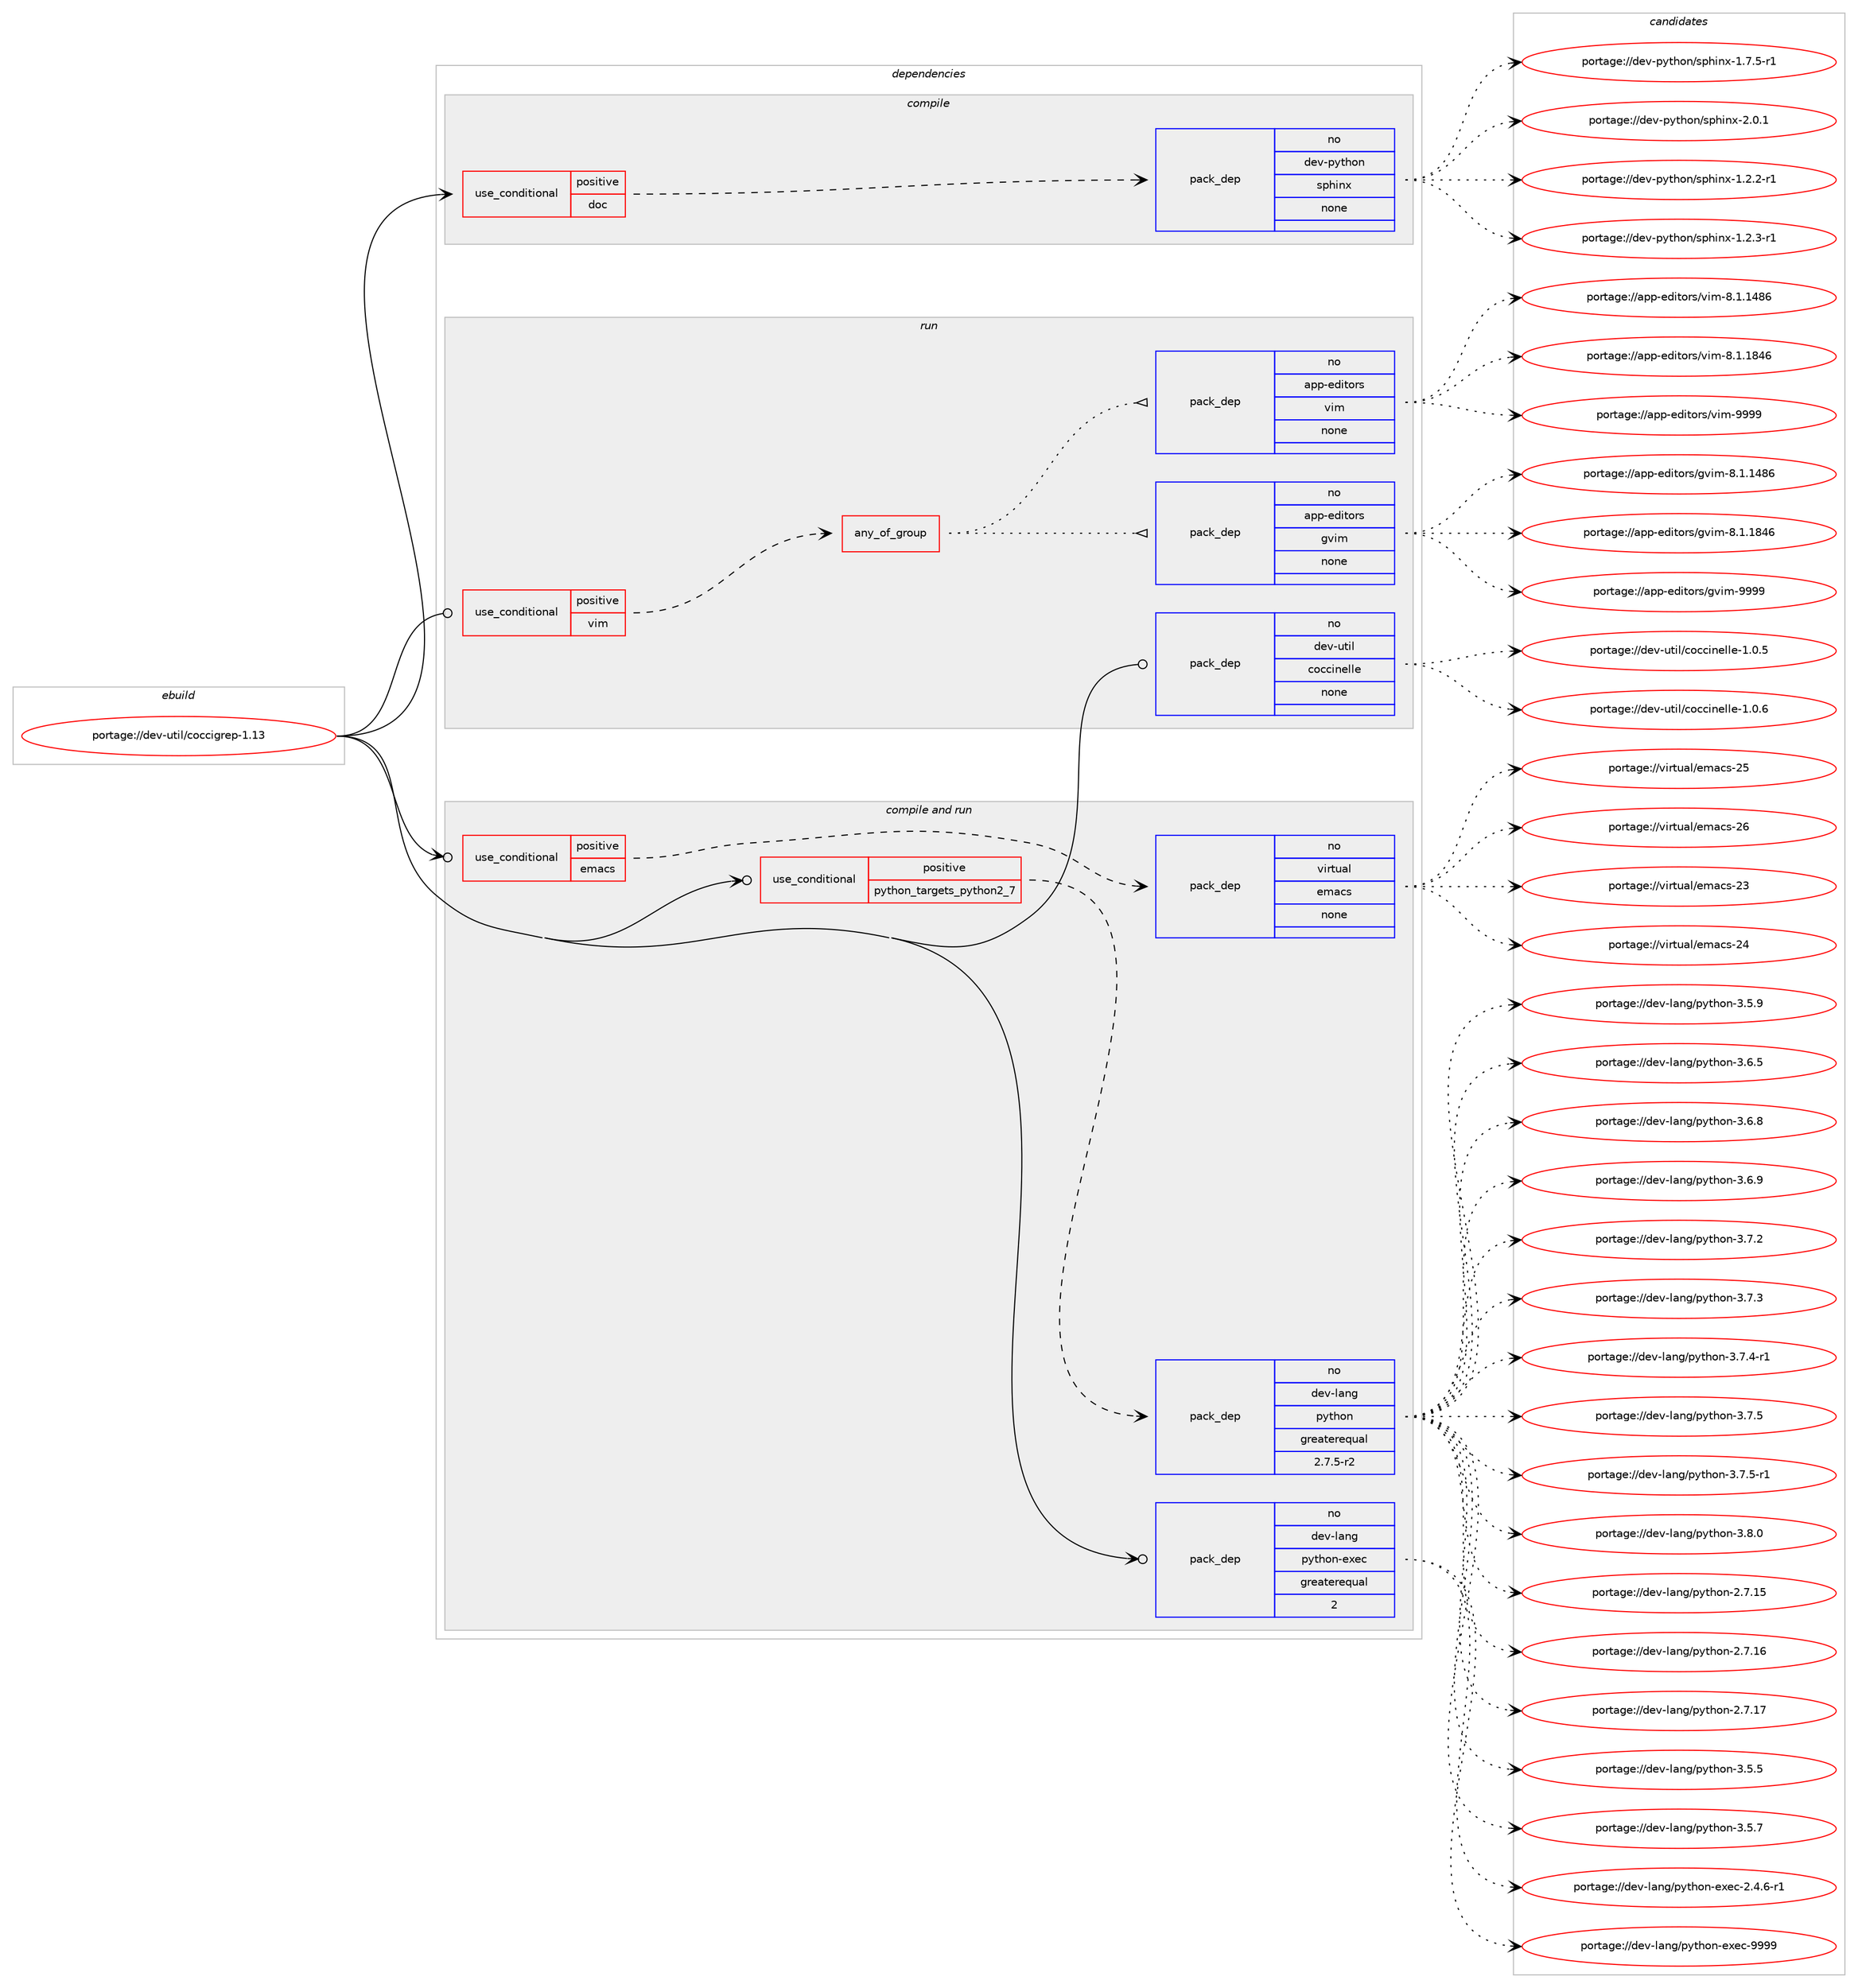 digraph prolog {

# *************
# Graph options
# *************

newrank=true;
concentrate=true;
compound=true;
graph [rankdir=LR,fontname=Helvetica,fontsize=10,ranksep=1.5];#, ranksep=2.5, nodesep=0.2];
edge  [arrowhead=vee];
node  [fontname=Helvetica,fontsize=10];

# **********
# The ebuild
# **********

subgraph cluster_leftcol {
color=gray;
rank=same;
label=<<i>ebuild</i>>;
id [label="portage://dev-util/coccigrep-1.13", color=red, width=4, href="../dev-util/coccigrep-1.13.svg"];
}

# ****************
# The dependencies
# ****************

subgraph cluster_midcol {
color=gray;
label=<<i>dependencies</i>>;
subgraph cluster_compile {
fillcolor="#eeeeee";
style=filled;
label=<<i>compile</i>>;
subgraph cond70630 {
dependency260251 [label=<<TABLE BORDER="0" CELLBORDER="1" CELLSPACING="0" CELLPADDING="4"><TR><TD ROWSPAN="3" CELLPADDING="10">use_conditional</TD></TR><TR><TD>positive</TD></TR><TR><TD>doc</TD></TR></TABLE>>, shape=none, color=red];
subgraph pack185994 {
dependency260252 [label=<<TABLE BORDER="0" CELLBORDER="1" CELLSPACING="0" CELLPADDING="4" WIDTH="220"><TR><TD ROWSPAN="6" CELLPADDING="30">pack_dep</TD></TR><TR><TD WIDTH="110">no</TD></TR><TR><TD>dev-python</TD></TR><TR><TD>sphinx</TD></TR><TR><TD>none</TD></TR><TR><TD></TD></TR></TABLE>>, shape=none, color=blue];
}
dependency260251:e -> dependency260252:w [weight=20,style="dashed",arrowhead="vee"];
}
id:e -> dependency260251:w [weight=20,style="solid",arrowhead="vee"];
}
subgraph cluster_compileandrun {
fillcolor="#eeeeee";
style=filled;
label=<<i>compile and run</i>>;
subgraph cond70631 {
dependency260253 [label=<<TABLE BORDER="0" CELLBORDER="1" CELLSPACING="0" CELLPADDING="4"><TR><TD ROWSPAN="3" CELLPADDING="10">use_conditional</TD></TR><TR><TD>positive</TD></TR><TR><TD>emacs</TD></TR></TABLE>>, shape=none, color=red];
subgraph pack185995 {
dependency260254 [label=<<TABLE BORDER="0" CELLBORDER="1" CELLSPACING="0" CELLPADDING="4" WIDTH="220"><TR><TD ROWSPAN="6" CELLPADDING="30">pack_dep</TD></TR><TR><TD WIDTH="110">no</TD></TR><TR><TD>virtual</TD></TR><TR><TD>emacs</TD></TR><TR><TD>none</TD></TR><TR><TD></TD></TR></TABLE>>, shape=none, color=blue];
}
dependency260253:e -> dependency260254:w [weight=20,style="dashed",arrowhead="vee"];
}
id:e -> dependency260253:w [weight=20,style="solid",arrowhead="odotvee"];
subgraph cond70632 {
dependency260255 [label=<<TABLE BORDER="0" CELLBORDER="1" CELLSPACING="0" CELLPADDING="4"><TR><TD ROWSPAN="3" CELLPADDING="10">use_conditional</TD></TR><TR><TD>positive</TD></TR><TR><TD>python_targets_python2_7</TD></TR></TABLE>>, shape=none, color=red];
subgraph pack185996 {
dependency260256 [label=<<TABLE BORDER="0" CELLBORDER="1" CELLSPACING="0" CELLPADDING="4" WIDTH="220"><TR><TD ROWSPAN="6" CELLPADDING="30">pack_dep</TD></TR><TR><TD WIDTH="110">no</TD></TR><TR><TD>dev-lang</TD></TR><TR><TD>python</TD></TR><TR><TD>greaterequal</TD></TR><TR><TD>2.7.5-r2</TD></TR></TABLE>>, shape=none, color=blue];
}
dependency260255:e -> dependency260256:w [weight=20,style="dashed",arrowhead="vee"];
}
id:e -> dependency260255:w [weight=20,style="solid",arrowhead="odotvee"];
subgraph pack185997 {
dependency260257 [label=<<TABLE BORDER="0" CELLBORDER="1" CELLSPACING="0" CELLPADDING="4" WIDTH="220"><TR><TD ROWSPAN="6" CELLPADDING="30">pack_dep</TD></TR><TR><TD WIDTH="110">no</TD></TR><TR><TD>dev-lang</TD></TR><TR><TD>python-exec</TD></TR><TR><TD>greaterequal</TD></TR><TR><TD>2</TD></TR></TABLE>>, shape=none, color=blue];
}
id:e -> dependency260257:w [weight=20,style="solid",arrowhead="odotvee"];
}
subgraph cluster_run {
fillcolor="#eeeeee";
style=filled;
label=<<i>run</i>>;
subgraph cond70633 {
dependency260258 [label=<<TABLE BORDER="0" CELLBORDER="1" CELLSPACING="0" CELLPADDING="4"><TR><TD ROWSPAN="3" CELLPADDING="10">use_conditional</TD></TR><TR><TD>positive</TD></TR><TR><TD>vim</TD></TR></TABLE>>, shape=none, color=red];
subgraph any3554 {
dependency260259 [label=<<TABLE BORDER="0" CELLBORDER="1" CELLSPACING="0" CELLPADDING="4"><TR><TD CELLPADDING="10">any_of_group</TD></TR></TABLE>>, shape=none, color=red];subgraph pack185998 {
dependency260260 [label=<<TABLE BORDER="0" CELLBORDER="1" CELLSPACING="0" CELLPADDING="4" WIDTH="220"><TR><TD ROWSPAN="6" CELLPADDING="30">pack_dep</TD></TR><TR><TD WIDTH="110">no</TD></TR><TR><TD>app-editors</TD></TR><TR><TD>vim</TD></TR><TR><TD>none</TD></TR><TR><TD></TD></TR></TABLE>>, shape=none, color=blue];
}
dependency260259:e -> dependency260260:w [weight=20,style="dotted",arrowhead="oinv"];
subgraph pack185999 {
dependency260261 [label=<<TABLE BORDER="0" CELLBORDER="1" CELLSPACING="0" CELLPADDING="4" WIDTH="220"><TR><TD ROWSPAN="6" CELLPADDING="30">pack_dep</TD></TR><TR><TD WIDTH="110">no</TD></TR><TR><TD>app-editors</TD></TR><TR><TD>gvim</TD></TR><TR><TD>none</TD></TR><TR><TD></TD></TR></TABLE>>, shape=none, color=blue];
}
dependency260259:e -> dependency260261:w [weight=20,style="dotted",arrowhead="oinv"];
}
dependency260258:e -> dependency260259:w [weight=20,style="dashed",arrowhead="vee"];
}
id:e -> dependency260258:w [weight=20,style="solid",arrowhead="odot"];
subgraph pack186000 {
dependency260262 [label=<<TABLE BORDER="0" CELLBORDER="1" CELLSPACING="0" CELLPADDING="4" WIDTH="220"><TR><TD ROWSPAN="6" CELLPADDING="30">pack_dep</TD></TR><TR><TD WIDTH="110">no</TD></TR><TR><TD>dev-util</TD></TR><TR><TD>coccinelle</TD></TR><TR><TD>none</TD></TR><TR><TD></TD></TR></TABLE>>, shape=none, color=blue];
}
id:e -> dependency260262:w [weight=20,style="solid",arrowhead="odot"];
}
}

# **************
# The candidates
# **************

subgraph cluster_choices {
rank=same;
color=gray;
label=<<i>candidates</i>>;

subgraph choice185994 {
color=black;
nodesep=1;
choiceportage10010111845112121116104111110471151121041051101204549465046504511449 [label="portage://dev-python/sphinx-1.2.2-r1", color=red, width=4,href="../dev-python/sphinx-1.2.2-r1.svg"];
choiceportage10010111845112121116104111110471151121041051101204549465046514511449 [label="portage://dev-python/sphinx-1.2.3-r1", color=red, width=4,href="../dev-python/sphinx-1.2.3-r1.svg"];
choiceportage10010111845112121116104111110471151121041051101204549465546534511449 [label="portage://dev-python/sphinx-1.7.5-r1", color=red, width=4,href="../dev-python/sphinx-1.7.5-r1.svg"];
choiceportage1001011184511212111610411111047115112104105110120455046484649 [label="portage://dev-python/sphinx-2.0.1", color=red, width=4,href="../dev-python/sphinx-2.0.1.svg"];
dependency260252:e -> choiceportage10010111845112121116104111110471151121041051101204549465046504511449:w [style=dotted,weight="100"];
dependency260252:e -> choiceportage10010111845112121116104111110471151121041051101204549465046514511449:w [style=dotted,weight="100"];
dependency260252:e -> choiceportage10010111845112121116104111110471151121041051101204549465546534511449:w [style=dotted,weight="100"];
dependency260252:e -> choiceportage1001011184511212111610411111047115112104105110120455046484649:w [style=dotted,weight="100"];
}
subgraph choice185995 {
color=black;
nodesep=1;
choiceportage11810511411611797108471011099799115455051 [label="portage://virtual/emacs-23", color=red, width=4,href="../virtual/emacs-23.svg"];
choiceportage11810511411611797108471011099799115455052 [label="portage://virtual/emacs-24", color=red, width=4,href="../virtual/emacs-24.svg"];
choiceportage11810511411611797108471011099799115455053 [label="portage://virtual/emacs-25", color=red, width=4,href="../virtual/emacs-25.svg"];
choiceportage11810511411611797108471011099799115455054 [label="portage://virtual/emacs-26", color=red, width=4,href="../virtual/emacs-26.svg"];
dependency260254:e -> choiceportage11810511411611797108471011099799115455051:w [style=dotted,weight="100"];
dependency260254:e -> choiceportage11810511411611797108471011099799115455052:w [style=dotted,weight="100"];
dependency260254:e -> choiceportage11810511411611797108471011099799115455053:w [style=dotted,weight="100"];
dependency260254:e -> choiceportage11810511411611797108471011099799115455054:w [style=dotted,weight="100"];
}
subgraph choice185996 {
color=black;
nodesep=1;
choiceportage10010111845108971101034711212111610411111045504655464953 [label="portage://dev-lang/python-2.7.15", color=red, width=4,href="../dev-lang/python-2.7.15.svg"];
choiceportage10010111845108971101034711212111610411111045504655464954 [label="portage://dev-lang/python-2.7.16", color=red, width=4,href="../dev-lang/python-2.7.16.svg"];
choiceportage10010111845108971101034711212111610411111045504655464955 [label="portage://dev-lang/python-2.7.17", color=red, width=4,href="../dev-lang/python-2.7.17.svg"];
choiceportage100101118451089711010347112121116104111110455146534653 [label="portage://dev-lang/python-3.5.5", color=red, width=4,href="../dev-lang/python-3.5.5.svg"];
choiceportage100101118451089711010347112121116104111110455146534655 [label="portage://dev-lang/python-3.5.7", color=red, width=4,href="../dev-lang/python-3.5.7.svg"];
choiceportage100101118451089711010347112121116104111110455146534657 [label="portage://dev-lang/python-3.5.9", color=red, width=4,href="../dev-lang/python-3.5.9.svg"];
choiceportage100101118451089711010347112121116104111110455146544653 [label="portage://dev-lang/python-3.6.5", color=red, width=4,href="../dev-lang/python-3.6.5.svg"];
choiceportage100101118451089711010347112121116104111110455146544656 [label="portage://dev-lang/python-3.6.8", color=red, width=4,href="../dev-lang/python-3.6.8.svg"];
choiceportage100101118451089711010347112121116104111110455146544657 [label="portage://dev-lang/python-3.6.9", color=red, width=4,href="../dev-lang/python-3.6.9.svg"];
choiceportage100101118451089711010347112121116104111110455146554650 [label="portage://dev-lang/python-3.7.2", color=red, width=4,href="../dev-lang/python-3.7.2.svg"];
choiceportage100101118451089711010347112121116104111110455146554651 [label="portage://dev-lang/python-3.7.3", color=red, width=4,href="../dev-lang/python-3.7.3.svg"];
choiceportage1001011184510897110103471121211161041111104551465546524511449 [label="portage://dev-lang/python-3.7.4-r1", color=red, width=4,href="../dev-lang/python-3.7.4-r1.svg"];
choiceportage100101118451089711010347112121116104111110455146554653 [label="portage://dev-lang/python-3.7.5", color=red, width=4,href="../dev-lang/python-3.7.5.svg"];
choiceportage1001011184510897110103471121211161041111104551465546534511449 [label="portage://dev-lang/python-3.7.5-r1", color=red, width=4,href="../dev-lang/python-3.7.5-r1.svg"];
choiceportage100101118451089711010347112121116104111110455146564648 [label="portage://dev-lang/python-3.8.0", color=red, width=4,href="../dev-lang/python-3.8.0.svg"];
dependency260256:e -> choiceportage10010111845108971101034711212111610411111045504655464953:w [style=dotted,weight="100"];
dependency260256:e -> choiceportage10010111845108971101034711212111610411111045504655464954:w [style=dotted,weight="100"];
dependency260256:e -> choiceportage10010111845108971101034711212111610411111045504655464955:w [style=dotted,weight="100"];
dependency260256:e -> choiceportage100101118451089711010347112121116104111110455146534653:w [style=dotted,weight="100"];
dependency260256:e -> choiceportage100101118451089711010347112121116104111110455146534655:w [style=dotted,weight="100"];
dependency260256:e -> choiceportage100101118451089711010347112121116104111110455146534657:w [style=dotted,weight="100"];
dependency260256:e -> choiceportage100101118451089711010347112121116104111110455146544653:w [style=dotted,weight="100"];
dependency260256:e -> choiceportage100101118451089711010347112121116104111110455146544656:w [style=dotted,weight="100"];
dependency260256:e -> choiceportage100101118451089711010347112121116104111110455146544657:w [style=dotted,weight="100"];
dependency260256:e -> choiceportage100101118451089711010347112121116104111110455146554650:w [style=dotted,weight="100"];
dependency260256:e -> choiceportage100101118451089711010347112121116104111110455146554651:w [style=dotted,weight="100"];
dependency260256:e -> choiceportage1001011184510897110103471121211161041111104551465546524511449:w [style=dotted,weight="100"];
dependency260256:e -> choiceportage100101118451089711010347112121116104111110455146554653:w [style=dotted,weight="100"];
dependency260256:e -> choiceportage1001011184510897110103471121211161041111104551465546534511449:w [style=dotted,weight="100"];
dependency260256:e -> choiceportage100101118451089711010347112121116104111110455146564648:w [style=dotted,weight="100"];
}
subgraph choice185997 {
color=black;
nodesep=1;
choiceportage10010111845108971101034711212111610411111045101120101994550465246544511449 [label="portage://dev-lang/python-exec-2.4.6-r1", color=red, width=4,href="../dev-lang/python-exec-2.4.6-r1.svg"];
choiceportage10010111845108971101034711212111610411111045101120101994557575757 [label="portage://dev-lang/python-exec-9999", color=red, width=4,href="../dev-lang/python-exec-9999.svg"];
dependency260257:e -> choiceportage10010111845108971101034711212111610411111045101120101994550465246544511449:w [style=dotted,weight="100"];
dependency260257:e -> choiceportage10010111845108971101034711212111610411111045101120101994557575757:w [style=dotted,weight="100"];
}
subgraph choice185998 {
color=black;
nodesep=1;
choiceportage971121124510110010511611111411547118105109455646494649525654 [label="portage://app-editors/vim-8.1.1486", color=red, width=4,href="../app-editors/vim-8.1.1486.svg"];
choiceportage971121124510110010511611111411547118105109455646494649565254 [label="portage://app-editors/vim-8.1.1846", color=red, width=4,href="../app-editors/vim-8.1.1846.svg"];
choiceportage9711211245101100105116111114115471181051094557575757 [label="portage://app-editors/vim-9999", color=red, width=4,href="../app-editors/vim-9999.svg"];
dependency260260:e -> choiceportage971121124510110010511611111411547118105109455646494649525654:w [style=dotted,weight="100"];
dependency260260:e -> choiceportage971121124510110010511611111411547118105109455646494649565254:w [style=dotted,weight="100"];
dependency260260:e -> choiceportage9711211245101100105116111114115471181051094557575757:w [style=dotted,weight="100"];
}
subgraph choice185999 {
color=black;
nodesep=1;
choiceportage971121124510110010511611111411547103118105109455646494649525654 [label="portage://app-editors/gvim-8.1.1486", color=red, width=4,href="../app-editors/gvim-8.1.1486.svg"];
choiceportage971121124510110010511611111411547103118105109455646494649565254 [label="portage://app-editors/gvim-8.1.1846", color=red, width=4,href="../app-editors/gvim-8.1.1846.svg"];
choiceportage9711211245101100105116111114115471031181051094557575757 [label="portage://app-editors/gvim-9999", color=red, width=4,href="../app-editors/gvim-9999.svg"];
dependency260261:e -> choiceportage971121124510110010511611111411547103118105109455646494649525654:w [style=dotted,weight="100"];
dependency260261:e -> choiceportage971121124510110010511611111411547103118105109455646494649565254:w [style=dotted,weight="100"];
dependency260261:e -> choiceportage9711211245101100105116111114115471031181051094557575757:w [style=dotted,weight="100"];
}
subgraph choice186000 {
color=black;
nodesep=1;
choiceportage1001011184511711610510847991119999105110101108108101454946484653 [label="portage://dev-util/coccinelle-1.0.5", color=red, width=4,href="../dev-util/coccinelle-1.0.5.svg"];
choiceportage1001011184511711610510847991119999105110101108108101454946484654 [label="portage://dev-util/coccinelle-1.0.6", color=red, width=4,href="../dev-util/coccinelle-1.0.6.svg"];
dependency260262:e -> choiceportage1001011184511711610510847991119999105110101108108101454946484653:w [style=dotted,weight="100"];
dependency260262:e -> choiceportage1001011184511711610510847991119999105110101108108101454946484654:w [style=dotted,weight="100"];
}
}

}
